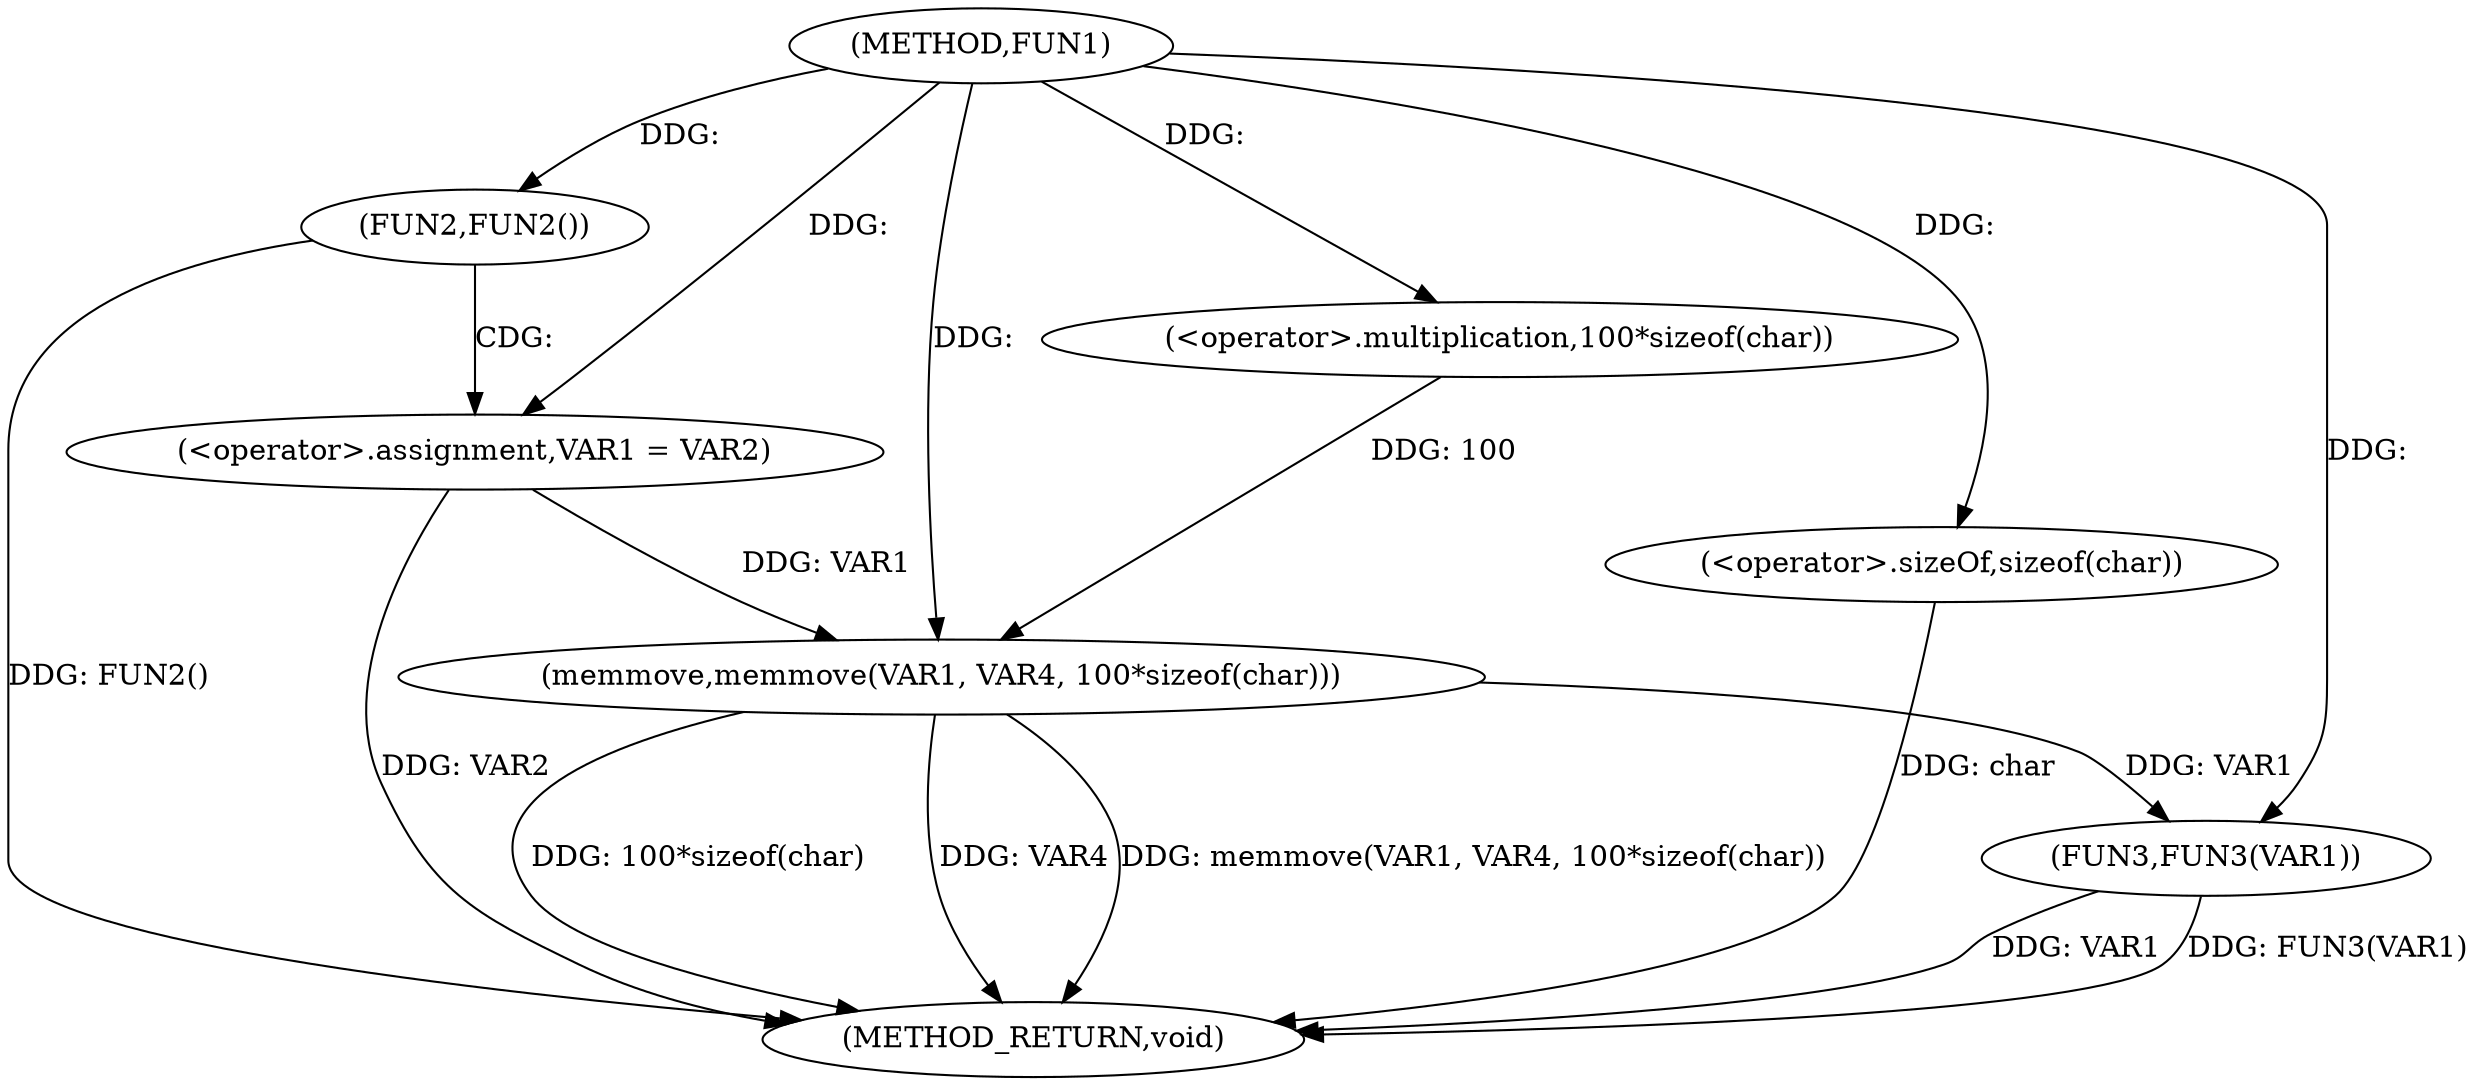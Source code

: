 digraph FUN1 {  
"1000100" [label = "(METHOD,FUN1)" ]
"1000122" [label = "(METHOD_RETURN,void)" ]
"1000106" [label = "(FUN2,FUN2())" ]
"1000108" [label = "(<operator>.assignment,VAR1 = VAR2)" ]
"1000113" [label = "(memmove,memmove(VAR1, VAR4, 100*sizeof(char)))" ]
"1000116" [label = "(<operator>.multiplication,100*sizeof(char))" ]
"1000118" [label = "(<operator>.sizeOf,sizeof(char))" ]
"1000120" [label = "(FUN3,FUN3(VAR1))" ]
  "1000118" -> "1000122"  [ label = "DDG: char"] 
  "1000113" -> "1000122"  [ label = "DDG: 100*sizeof(char)"] 
  "1000106" -> "1000122"  [ label = "DDG: FUN2()"] 
  "1000113" -> "1000122"  [ label = "DDG: VAR4"] 
  "1000120" -> "1000122"  [ label = "DDG: VAR1"] 
  "1000113" -> "1000122"  [ label = "DDG: memmove(VAR1, VAR4, 100*sizeof(char))"] 
  "1000108" -> "1000122"  [ label = "DDG: VAR2"] 
  "1000120" -> "1000122"  [ label = "DDG: FUN3(VAR1)"] 
  "1000100" -> "1000106"  [ label = "DDG: "] 
  "1000100" -> "1000108"  [ label = "DDG: "] 
  "1000108" -> "1000113"  [ label = "DDG: VAR1"] 
  "1000100" -> "1000113"  [ label = "DDG: "] 
  "1000116" -> "1000113"  [ label = "DDG: 100"] 
  "1000100" -> "1000116"  [ label = "DDG: "] 
  "1000100" -> "1000118"  [ label = "DDG: "] 
  "1000113" -> "1000120"  [ label = "DDG: VAR1"] 
  "1000100" -> "1000120"  [ label = "DDG: "] 
  "1000106" -> "1000108"  [ label = "CDG: "] 
}
